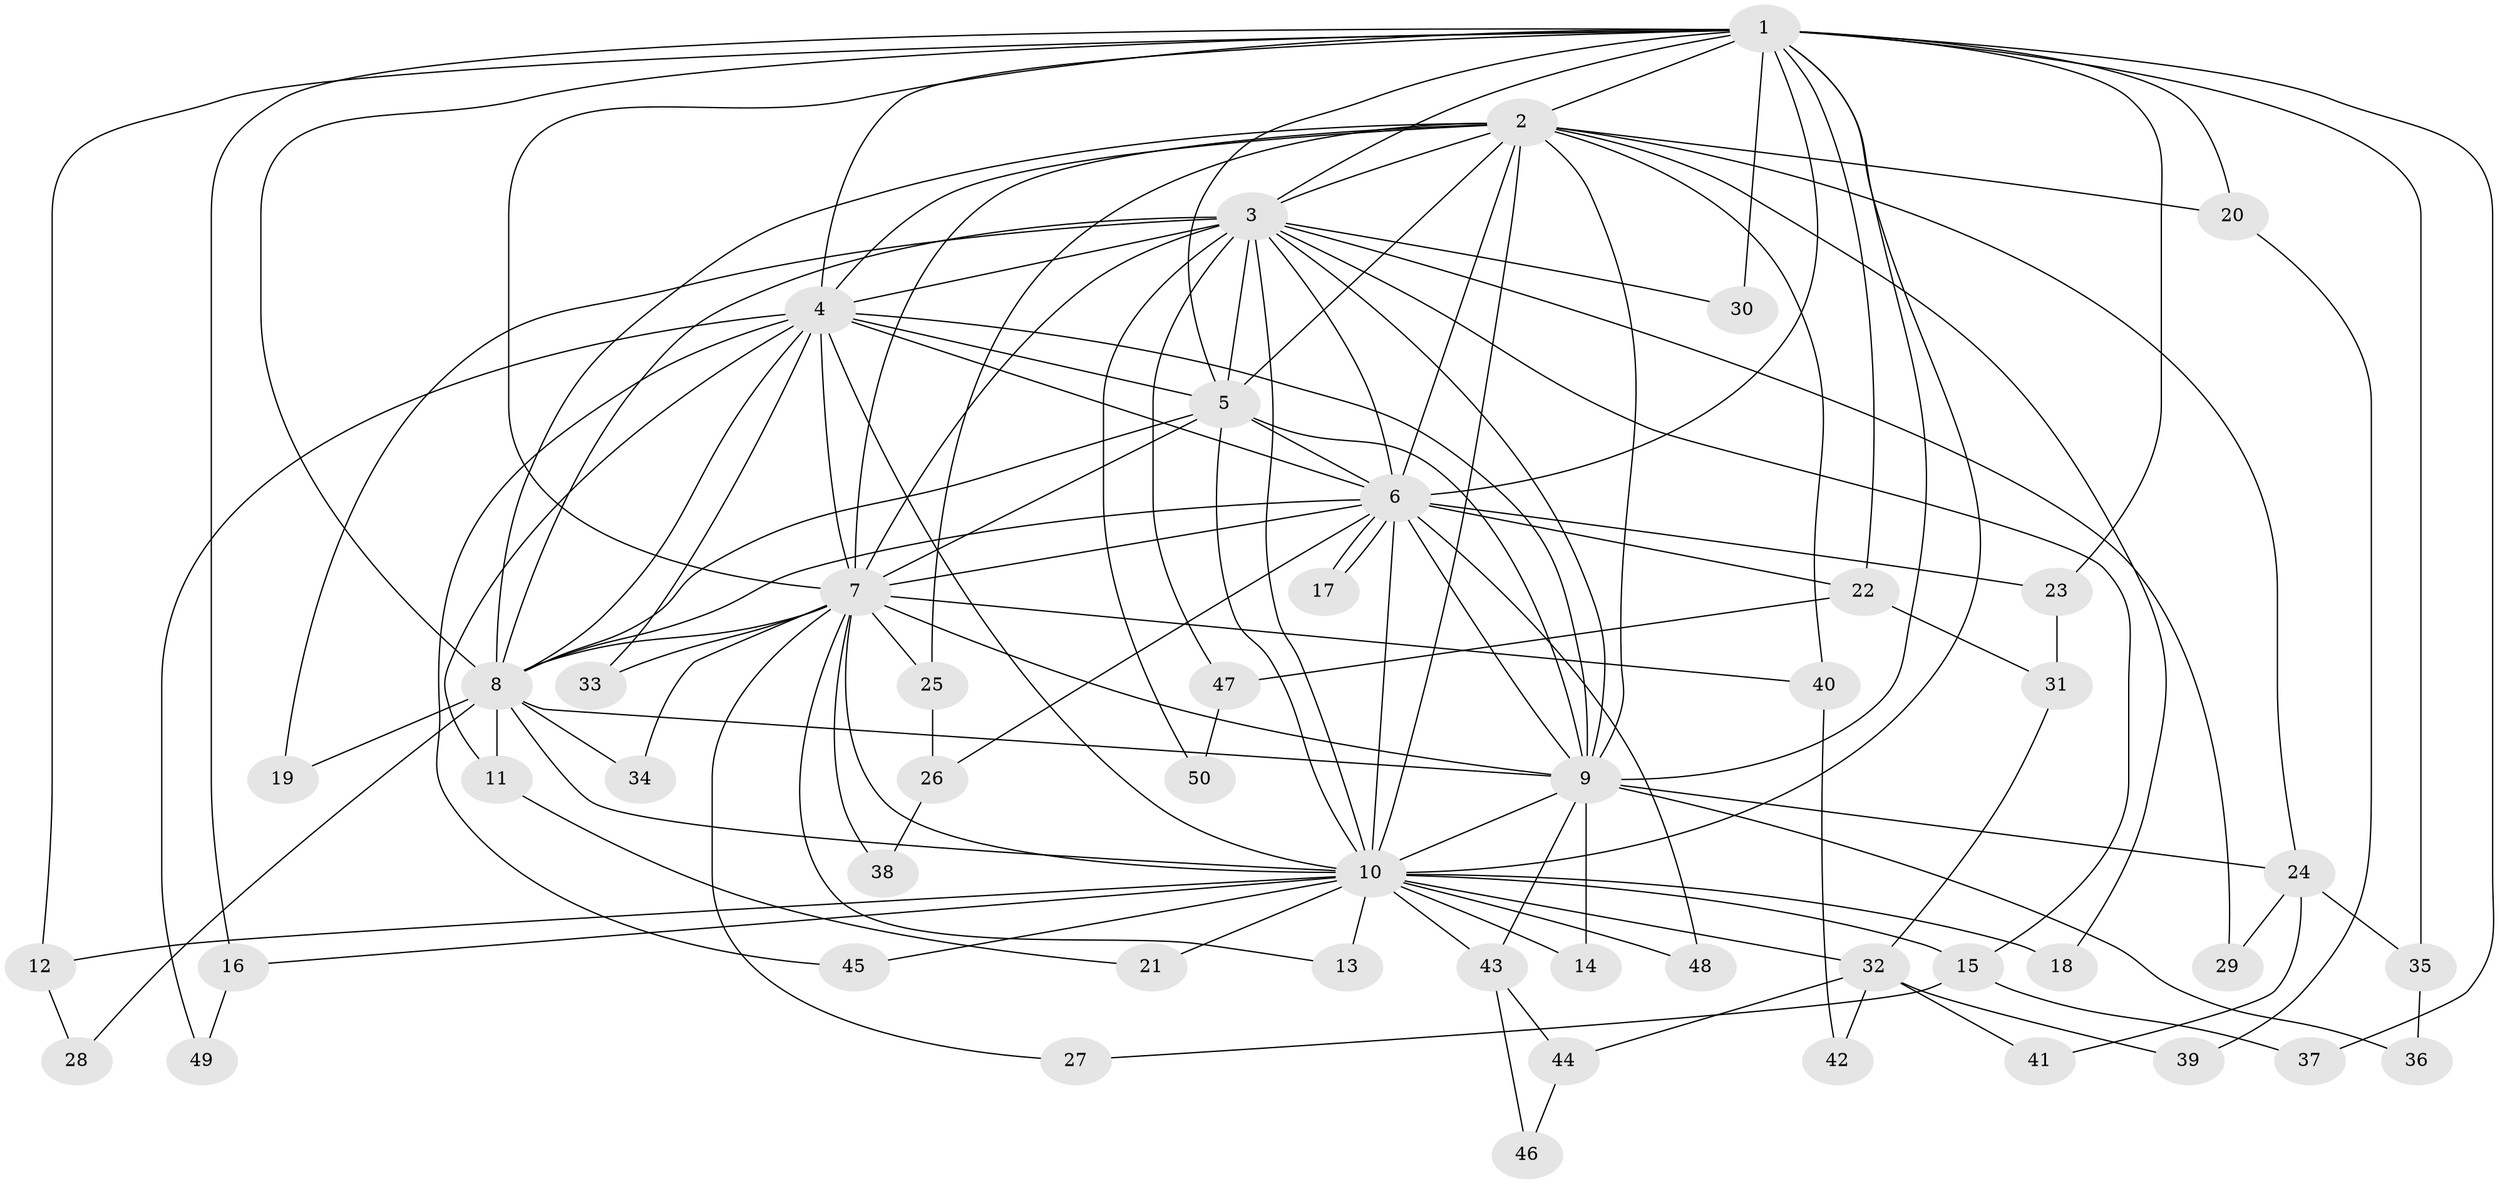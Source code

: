 // coarse degree distribution, {15: 0.02857142857142857, 12: 0.08571428571428572, 3: 0.2571428571428571, 13: 0.02857142857142857, 11: 0.08571428571428572, 14: 0.02857142857142857, 4: 0.11428571428571428, 2: 0.2857142857142857, 5: 0.02857142857142857, 6: 0.02857142857142857, 1: 0.02857142857142857}
// Generated by graph-tools (version 1.1) at 2025/36/03/04/25 23:36:31]
// undirected, 50 vertices, 125 edges
graph export_dot {
  node [color=gray90,style=filled];
  1;
  2;
  3;
  4;
  5;
  6;
  7;
  8;
  9;
  10;
  11;
  12;
  13;
  14;
  15;
  16;
  17;
  18;
  19;
  20;
  21;
  22;
  23;
  24;
  25;
  26;
  27;
  28;
  29;
  30;
  31;
  32;
  33;
  34;
  35;
  36;
  37;
  38;
  39;
  40;
  41;
  42;
  43;
  44;
  45;
  46;
  47;
  48;
  49;
  50;
  1 -- 2;
  1 -- 3;
  1 -- 4;
  1 -- 5;
  1 -- 6;
  1 -- 7;
  1 -- 8;
  1 -- 9;
  1 -- 10;
  1 -- 12;
  1 -- 16;
  1 -- 20;
  1 -- 22;
  1 -- 23;
  1 -- 30;
  1 -- 35;
  1 -- 37;
  2 -- 3;
  2 -- 4;
  2 -- 5;
  2 -- 6;
  2 -- 7;
  2 -- 8;
  2 -- 9;
  2 -- 10;
  2 -- 18;
  2 -- 20;
  2 -- 24;
  2 -- 25;
  2 -- 40;
  3 -- 4;
  3 -- 5;
  3 -- 6;
  3 -- 7;
  3 -- 8;
  3 -- 9;
  3 -- 10;
  3 -- 15;
  3 -- 19;
  3 -- 29;
  3 -- 30;
  3 -- 47;
  3 -- 50;
  4 -- 5;
  4 -- 6;
  4 -- 7;
  4 -- 8;
  4 -- 9;
  4 -- 10;
  4 -- 11;
  4 -- 33;
  4 -- 45;
  4 -- 49;
  5 -- 6;
  5 -- 7;
  5 -- 8;
  5 -- 9;
  5 -- 10;
  6 -- 7;
  6 -- 8;
  6 -- 9;
  6 -- 10;
  6 -- 17;
  6 -- 17;
  6 -- 22;
  6 -- 23;
  6 -- 26;
  6 -- 48;
  7 -- 8;
  7 -- 9;
  7 -- 10;
  7 -- 13;
  7 -- 25;
  7 -- 27;
  7 -- 33;
  7 -- 34;
  7 -- 38;
  7 -- 40;
  8 -- 9;
  8 -- 10;
  8 -- 11;
  8 -- 19;
  8 -- 28;
  8 -- 34;
  9 -- 10;
  9 -- 14;
  9 -- 24;
  9 -- 36;
  9 -- 43;
  10 -- 12;
  10 -- 13;
  10 -- 14;
  10 -- 15;
  10 -- 16;
  10 -- 18;
  10 -- 21;
  10 -- 32;
  10 -- 43;
  10 -- 45;
  10 -- 48;
  11 -- 21;
  12 -- 28;
  15 -- 27;
  15 -- 37;
  16 -- 49;
  20 -- 39;
  22 -- 31;
  22 -- 47;
  23 -- 31;
  24 -- 29;
  24 -- 35;
  24 -- 41;
  25 -- 26;
  26 -- 38;
  31 -- 32;
  32 -- 39;
  32 -- 41;
  32 -- 42;
  32 -- 44;
  35 -- 36;
  40 -- 42;
  43 -- 44;
  43 -- 46;
  44 -- 46;
  47 -- 50;
}
